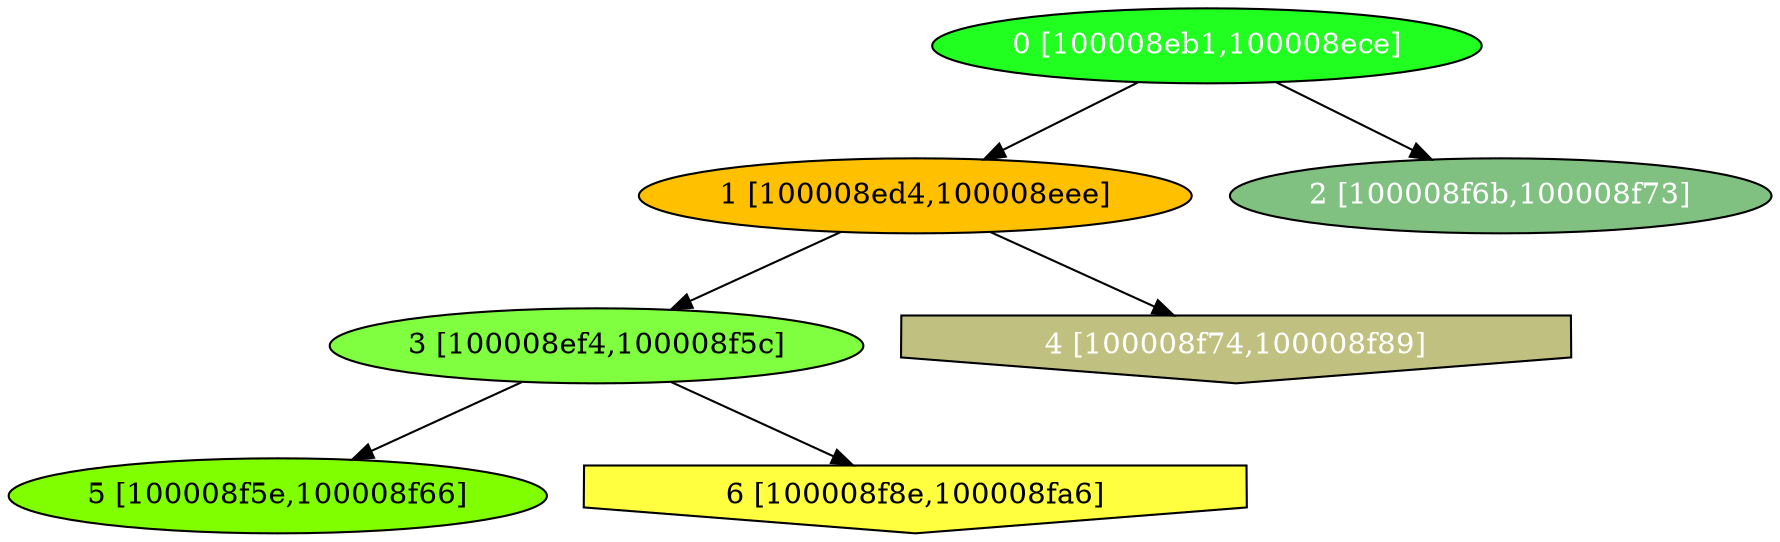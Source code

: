 diGraph tar{
	tar_0  [style=filled fillcolor="#20FF20" fontcolor="#ffffff" shape=oval label="0 [100008eb1,100008ece]"]
	tar_1  [style=filled fillcolor="#FFC000" fontcolor="#000000" shape=oval label="1 [100008ed4,100008eee]"]
	tar_2  [style=filled fillcolor="#80C080" fontcolor="#ffffff" shape=oval label="2 [100008f6b,100008f73]"]
	tar_3  [style=filled fillcolor="#80FF40" fontcolor="#000000" shape=oval label="3 [100008ef4,100008f5c]"]
	tar_4  [style=filled fillcolor="#C0C080" fontcolor="#ffffff" shape=invhouse label="4 [100008f74,100008f89]"]
	tar_5  [style=filled fillcolor="#80FF00" fontcolor="#000000" shape=oval label="5 [100008f5e,100008f66]"]
	tar_6  [style=filled fillcolor="#FFFF40" fontcolor="#000000" shape=invhouse label="6 [100008f8e,100008fa6]"]

	tar_0 -> tar_1
	tar_0 -> tar_2
	tar_1 -> tar_3
	tar_1 -> tar_4
	tar_3 -> tar_5
	tar_3 -> tar_6
}